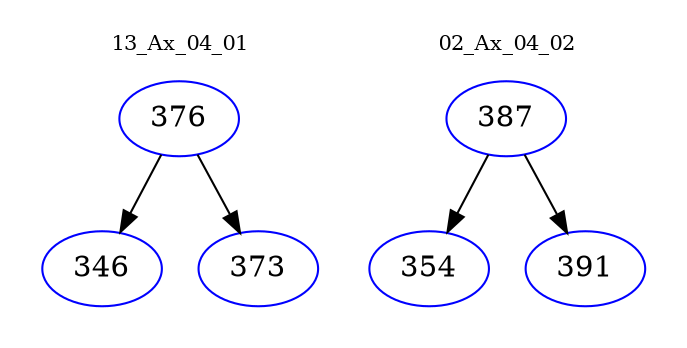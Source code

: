 digraph{
subgraph cluster_0 {
color = white
label = "13_Ax_04_01";
fontsize=10;
T0_376 [label="376", color="blue"]
T0_376 -> T0_346 [color="black"]
T0_346 [label="346", color="blue"]
T0_376 -> T0_373 [color="black"]
T0_373 [label="373", color="blue"]
}
subgraph cluster_1 {
color = white
label = "02_Ax_04_02";
fontsize=10;
T1_387 [label="387", color="blue"]
T1_387 -> T1_354 [color="black"]
T1_354 [label="354", color="blue"]
T1_387 -> T1_391 [color="black"]
T1_391 [label="391", color="blue"]
}
}
